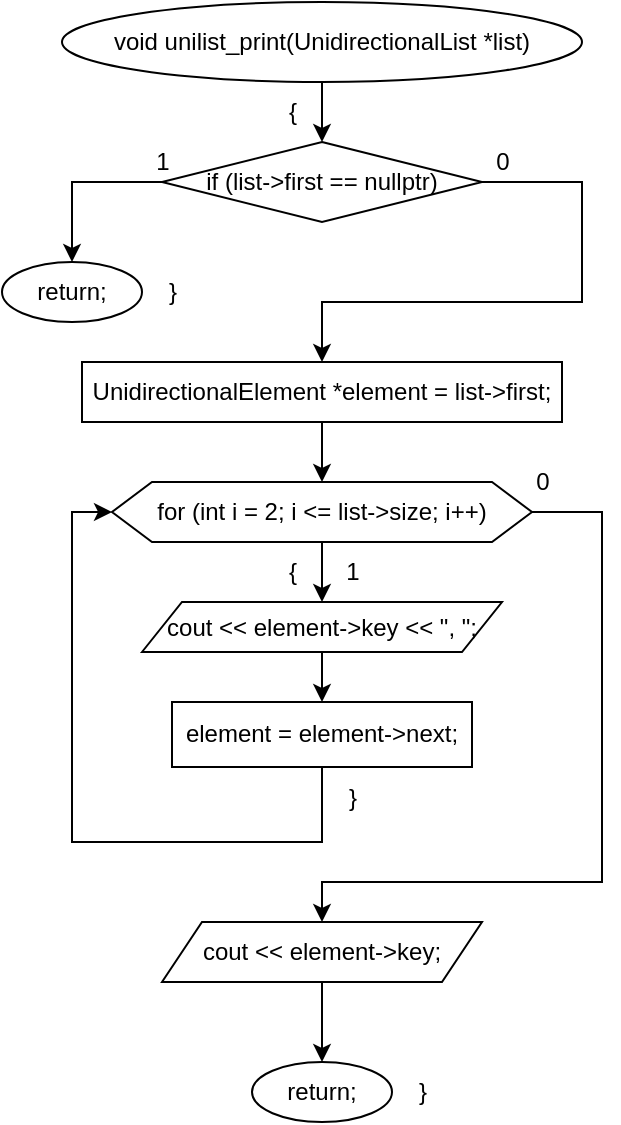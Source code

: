 <mxfile version="20.8.16" type="device"><diagram name="Страница 1" id="QuOIB4t5iDy3Hj4D1Kx3"><mxGraphModel dx="1036" dy="614" grid="1" gridSize="10" guides="1" tooltips="1" connect="1" arrows="1" fold="1" page="1" pageScale="1" pageWidth="827" pageHeight="1169" math="0" shadow="0"><root><mxCell id="0"/><mxCell id="1" parent="0"/><mxCell id="lzYxtC-ktXxytj2GgGTt-3" value="" style="edgeStyle=orthogonalEdgeStyle;rounded=0;orthogonalLoop=1;jettySize=auto;html=1;" edge="1" parent="1" source="lzYxtC-ktXxytj2GgGTt-1" target="lzYxtC-ktXxytj2GgGTt-2"><mxGeometry relative="1" as="geometry"/></mxCell><mxCell id="lzYxtC-ktXxytj2GgGTt-1" value="void unilist_print(UnidirectionalList *list)" style="ellipse;whiteSpace=wrap;html=1;" vertex="1" parent="1"><mxGeometry x="260" y="40" width="260" height="40" as="geometry"/></mxCell><mxCell id="lzYxtC-ktXxytj2GgGTt-6" value="" style="edgeStyle=orthogonalEdgeStyle;rounded=0;orthogonalLoop=1;jettySize=auto;html=1;" edge="1" parent="1" source="lzYxtC-ktXxytj2GgGTt-2" target="lzYxtC-ktXxytj2GgGTt-5"><mxGeometry relative="1" as="geometry"/></mxCell><mxCell id="lzYxtC-ktXxytj2GgGTt-8" style="edgeStyle=orthogonalEdgeStyle;rounded=0;orthogonalLoop=1;jettySize=auto;html=1;entryX=0.5;entryY=0;entryDx=0;entryDy=0;" edge="1" parent="1" source="lzYxtC-ktXxytj2GgGTt-2" target="lzYxtC-ktXxytj2GgGTt-7"><mxGeometry relative="1" as="geometry"><Array as="points"><mxPoint x="520" y="130"/><mxPoint x="520" y="190"/><mxPoint x="390" y="190"/></Array></mxGeometry></mxCell><mxCell id="lzYxtC-ktXxytj2GgGTt-2" value="if (list-&amp;gt;first == nullptr)" style="rhombus;whiteSpace=wrap;html=1;" vertex="1" parent="1"><mxGeometry x="310" y="110" width="160" height="40" as="geometry"/></mxCell><mxCell id="lzYxtC-ktXxytj2GgGTt-4" value="{" style="text;html=1;align=center;verticalAlign=middle;resizable=0;points=[];autosize=1;strokeColor=none;fillColor=none;" vertex="1" parent="1"><mxGeometry x="360" y="80" width="30" height="30" as="geometry"/></mxCell><mxCell id="lzYxtC-ktXxytj2GgGTt-5" value="return;" style="ellipse;whiteSpace=wrap;html=1;" vertex="1" parent="1"><mxGeometry x="230" y="170" width="70" height="30" as="geometry"/></mxCell><mxCell id="lzYxtC-ktXxytj2GgGTt-12" value="" style="edgeStyle=orthogonalEdgeStyle;rounded=0;orthogonalLoop=1;jettySize=auto;html=1;" edge="1" parent="1" source="lzYxtC-ktXxytj2GgGTt-7" target="lzYxtC-ktXxytj2GgGTt-11"><mxGeometry relative="1" as="geometry"/></mxCell><mxCell id="lzYxtC-ktXxytj2GgGTt-7" value="UnidirectionalElement *element = list-&amp;gt;first;" style="whiteSpace=wrap;html=1;" vertex="1" parent="1"><mxGeometry x="270" y="220" width="240" height="30" as="geometry"/></mxCell><mxCell id="lzYxtC-ktXxytj2GgGTt-9" value="0" style="text;html=1;align=center;verticalAlign=middle;resizable=0;points=[];autosize=1;strokeColor=none;fillColor=none;" vertex="1" parent="1"><mxGeometry x="465" y="105" width="30" height="30" as="geometry"/></mxCell><mxCell id="lzYxtC-ktXxytj2GgGTt-10" value="1" style="text;html=1;align=center;verticalAlign=middle;resizable=0;points=[];autosize=1;strokeColor=none;fillColor=none;" vertex="1" parent="1"><mxGeometry x="295" y="105" width="30" height="30" as="geometry"/></mxCell><mxCell id="lzYxtC-ktXxytj2GgGTt-14" value="" style="edgeStyle=orthogonalEdgeStyle;rounded=0;orthogonalLoop=1;jettySize=auto;html=1;" edge="1" parent="1" source="lzYxtC-ktXxytj2GgGTt-11" target="lzYxtC-ktXxytj2GgGTt-13"><mxGeometry relative="1" as="geometry"/></mxCell><mxCell id="lzYxtC-ktXxytj2GgGTt-22" style="edgeStyle=orthogonalEdgeStyle;rounded=0;orthogonalLoop=1;jettySize=auto;html=1;entryX=0.5;entryY=0;entryDx=0;entryDy=0;" edge="1" parent="1" source="lzYxtC-ktXxytj2GgGTt-11" target="lzYxtC-ktXxytj2GgGTt-21"><mxGeometry relative="1" as="geometry"><Array as="points"><mxPoint x="530" y="295"/><mxPoint x="530" y="480"/><mxPoint x="390" y="480"/></Array></mxGeometry></mxCell><mxCell id="lzYxtC-ktXxytj2GgGTt-11" value="for (int i = 2; i &amp;lt;= list-&amp;gt;size; i++)" style="shape=hexagon;perimeter=hexagonPerimeter2;whiteSpace=wrap;html=1;fixedSize=1;" vertex="1" parent="1"><mxGeometry x="285" y="280" width="210" height="30" as="geometry"/></mxCell><mxCell id="lzYxtC-ktXxytj2GgGTt-18" value="" style="edgeStyle=orthogonalEdgeStyle;rounded=0;orthogonalLoop=1;jettySize=auto;html=1;" edge="1" parent="1" source="lzYxtC-ktXxytj2GgGTt-13" target="lzYxtC-ktXxytj2GgGTt-17"><mxGeometry relative="1" as="geometry"/></mxCell><mxCell id="lzYxtC-ktXxytj2GgGTt-13" value="cout &amp;lt;&amp;lt; element-&amp;gt;key &amp;lt;&amp;lt; &quot;, &quot;;" style="shape=parallelogram;perimeter=parallelogramPerimeter;whiteSpace=wrap;html=1;fixedSize=1;" vertex="1" parent="1"><mxGeometry x="300" y="340" width="180" height="25" as="geometry"/></mxCell><mxCell id="lzYxtC-ktXxytj2GgGTt-15" value="{" style="text;html=1;align=center;verticalAlign=middle;resizable=0;points=[];autosize=1;strokeColor=none;fillColor=none;" vertex="1" parent="1"><mxGeometry x="360" y="310" width="30" height="30" as="geometry"/></mxCell><mxCell id="lzYxtC-ktXxytj2GgGTt-16" value="1" style="text;html=1;align=center;verticalAlign=middle;resizable=0;points=[];autosize=1;strokeColor=none;fillColor=none;" vertex="1" parent="1"><mxGeometry x="390" y="310" width="30" height="30" as="geometry"/></mxCell><mxCell id="lzYxtC-ktXxytj2GgGTt-19" style="edgeStyle=orthogonalEdgeStyle;rounded=0;orthogonalLoop=1;jettySize=auto;html=1;entryX=0;entryY=0.5;entryDx=0;entryDy=0;" edge="1" parent="1" source="lzYxtC-ktXxytj2GgGTt-17" target="lzYxtC-ktXxytj2GgGTt-11"><mxGeometry relative="1" as="geometry"><Array as="points"><mxPoint x="390" y="460"/><mxPoint x="265" y="460"/><mxPoint x="265" y="295"/></Array></mxGeometry></mxCell><mxCell id="lzYxtC-ktXxytj2GgGTt-17" value="element = element-&amp;gt;next;" style="whiteSpace=wrap;html=1;" vertex="1" parent="1"><mxGeometry x="315" y="390" width="150" height="32.5" as="geometry"/></mxCell><mxCell id="lzYxtC-ktXxytj2GgGTt-20" value="}" style="text;html=1;align=center;verticalAlign=middle;resizable=0;points=[];autosize=1;strokeColor=none;fillColor=none;" vertex="1" parent="1"><mxGeometry x="390" y="422.5" width="30" height="30" as="geometry"/></mxCell><mxCell id="lzYxtC-ktXxytj2GgGTt-25" value="" style="edgeStyle=orthogonalEdgeStyle;rounded=0;orthogonalLoop=1;jettySize=auto;html=1;" edge="1" parent="1" source="lzYxtC-ktXxytj2GgGTt-21" target="lzYxtC-ktXxytj2GgGTt-24"><mxGeometry relative="1" as="geometry"/></mxCell><mxCell id="lzYxtC-ktXxytj2GgGTt-21" value="cout &amp;lt;&amp;lt; element-&amp;gt;key;" style="shape=parallelogram;perimeter=parallelogramPerimeter;whiteSpace=wrap;html=1;fixedSize=1;" vertex="1" parent="1"><mxGeometry x="310" y="500" width="160" height="30" as="geometry"/></mxCell><mxCell id="lzYxtC-ktXxytj2GgGTt-23" value="0" style="text;html=1;align=center;verticalAlign=middle;resizable=0;points=[];autosize=1;strokeColor=none;fillColor=none;" vertex="1" parent="1"><mxGeometry x="485" y="265" width="30" height="30" as="geometry"/></mxCell><mxCell id="lzYxtC-ktXxytj2GgGTt-24" value="return;" style="ellipse;whiteSpace=wrap;html=1;" vertex="1" parent="1"><mxGeometry x="355" y="570" width="70" height="30" as="geometry"/></mxCell><mxCell id="lzYxtC-ktXxytj2GgGTt-26" value="}" style="text;html=1;align=center;verticalAlign=middle;resizable=0;points=[];autosize=1;strokeColor=none;fillColor=none;" vertex="1" parent="1"><mxGeometry x="425" y="570" width="30" height="30" as="geometry"/></mxCell><mxCell id="lzYxtC-ktXxytj2GgGTt-27" value="}" style="text;html=1;align=center;verticalAlign=middle;resizable=0;points=[];autosize=1;strokeColor=none;fillColor=none;" vertex="1" parent="1"><mxGeometry x="300" y="170" width="30" height="30" as="geometry"/></mxCell></root></mxGraphModel></diagram></mxfile>